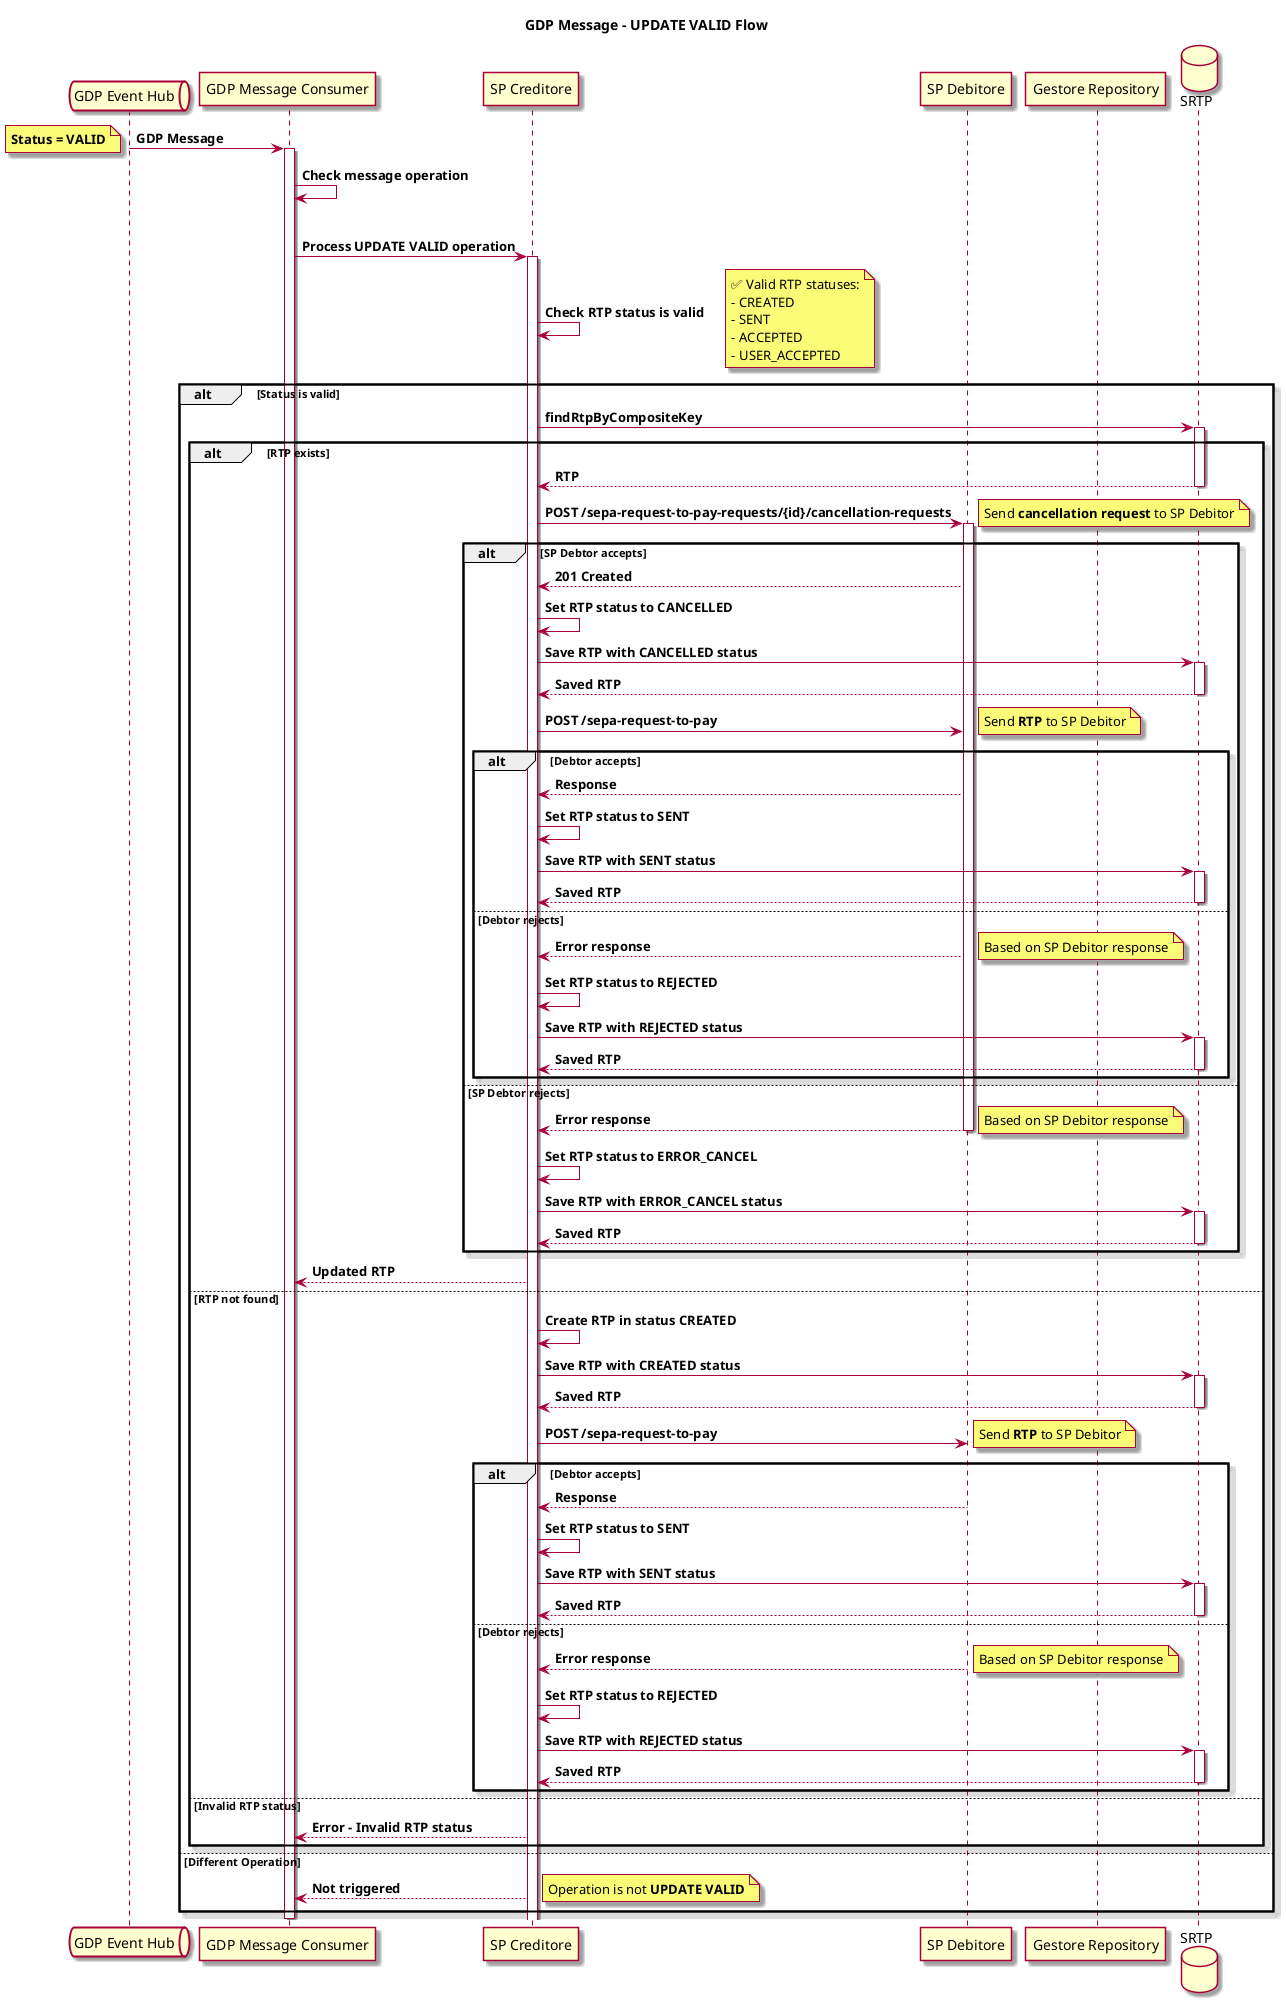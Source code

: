 @startuml
skin rose
title GDP Message - **UPDATE VALID** Flow

queue "GDP Event Hub" as Queue
participant "GDP Message Consumer" as Consumer
participant "SP Creditore" as SPC
participant "SP Debitore" as SPD
participant "Gestore Repository" as GR
database "SRTP" as SRTP

Queue -> Consumer: **GDP Message**
note left: **Status = VALID**

activate Consumer
Consumer -> Consumer: **Check message operation**
alt **Operation == UPDATE** and **Status == VALID**
  Consumer -> SPC: **Process UPDATE VALID operation**
  activate SPC

  SPC -> SPC: **Check RTP status is valid**
  note right
    ✅ Valid RTP statuses:
    - CREATED
    - SENT
    - ACCEPTED
    - USER_ACCEPTED
  end note

  alt **Status is valid**

    SPC -> SRTP: **findRtpByCompositeKey**
    activate SRTP

    alt **RTP exists**
      SRTP --> SPC: **RTP**
      deactivate SRTP

      SPC -> SPD: **POST /sepa-request-to-pay-requests/{id}/cancellation-requests**
      note right: Send **cancellation request** to SP Debitor
      activate SPD

      alt **SP Debtor accepts**
        SPD --> SPC: **201 Created**

        SPC -> SPC: **Set RTP status to CANCELLED**

        SPC -> SRTP: **Save RTP with CANCELLED status**
        activate SRTP
        SRTP --> SPC: **Saved RTP**
        deactivate SRTP

        SPC -> SPD: **POST /sepa-request-to-pay**
        note right: Send **RTP** to SP Debitor

        alt **Debtor accepts**
          SPD --> SPC: **Response**

          SPC -> SPC: **Set RTP status to SENT**

          SPC -> SRTP: **Save RTP with SENT status**
          activate SRTP
          SRTP --> SPC: **Saved RTP**
          deactivate SRTP

        else **Debtor rejects**
          SPD --> SPC: **Error response**
          note right: Based on SP Debitor response

          SPC -> SPC: **Set RTP status to REJECTED**

          SPC -> SRTP: **Save RTP with REJECTED status**
          activate SRTP
          SRTP --> SPC: **Saved RTP**
          deactivate SRTP
        end

      else **SP Debtor rejects**
        SPD --> SPC: **Error response**
        note right: Based on SP Debitor response
        deactivate SPD

        SPC -> SPC: **Set RTP status to ERROR_CANCEL**

        SPC -> SRTP: **Save RTP with ERROR_CANCEL status**
        activate SRTP
        SRTP --> SPC: **Saved RTP**
        deactivate SRTP
      end

      SPC --> Consumer: **Updated RTP**

    else **RTP not found**
      SPC -> SPC: **Create RTP in status CREATED**

      SPC -> SRTP: **Save RTP with CREATED status**
      activate SRTP
      SRTP --> SPC: **Saved RTP**
      deactivate SRTP

      SPC -> SPD: **POST /sepa-request-to-pay**
      note right: Send **RTP** to SP Debitor

      alt **Debtor accepts**
        SPD --> SPC: **Response**

        SPC -> SPC: **Set RTP status to SENT**

        SPC -> SRTP: **Save RTP with SENT status**
        activate SRTP
        SRTP --> SPC: **Saved RTP**
        deactivate SRTP

      else **Debtor rejects**
        SPD --> SPC: **Error response**
        note right: Based on SP Debitor response

        SPC -> SPC: **Set RTP status to REJECTED**

        SPC -> SRTP: **Save RTP with REJECTED status**
        activate SRTP
        SRTP --> SPC: **Saved RTP**
        deactivate SRTP
    end

  else **Invalid RTP status**
    SPC --> Consumer: **Error – Invalid RTP status**
  end

else **Different Operation**
  SPC --> Consumer: **Not triggered**
  note right: Operation is not **UPDATE VALID**
end

deactivate Consumer
@enduml
